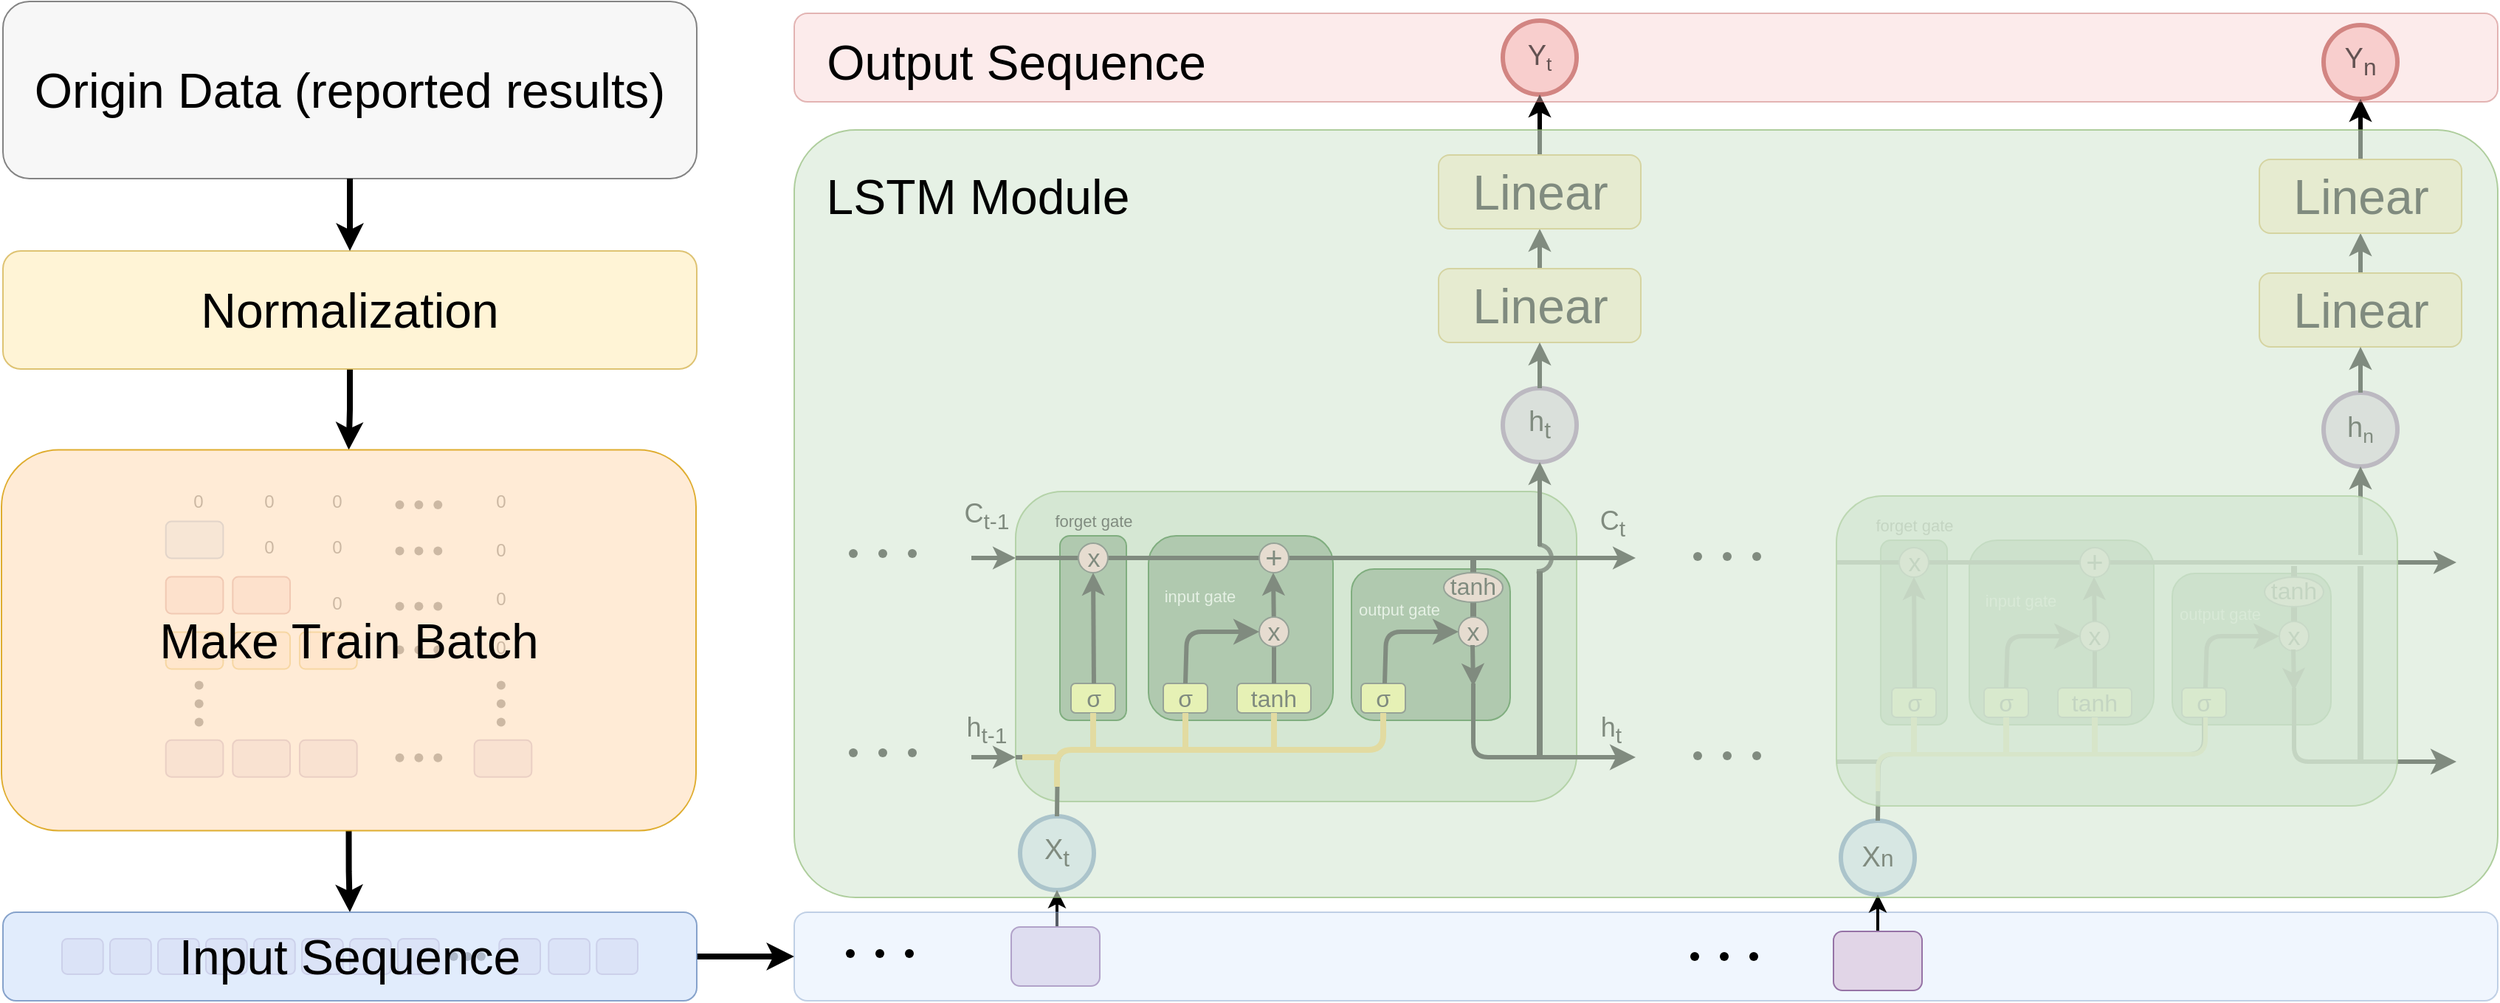 <mxfile version="20.6.2" type="device"><diagram id="hNdf0K-Sb8oXpShK9BzC" name="第 1 页"><mxGraphModel dx="3042" dy="1273" grid="0" gridSize="10" guides="1" tooltips="1" connect="1" arrows="1" fold="1" page="0" pageScale="1" pageWidth="827" pageHeight="1169" background="#ffffff" math="0" shadow="0"><root><mxCell id="0"/><mxCell id="1" parent="0"/><mxCell id="d2jVeHh-PrEry3t0IUqj-1" value="" style="rounded=1;whiteSpace=wrap;html=1;fillColor=#d5e8d4;strokeColor=#82b366;" vertex="1" parent="1"><mxGeometry x="-34" y="475" width="380" height="210" as="geometry"/></mxCell><mxCell id="d2jVeHh-PrEry3t0IUqj-2" value="&lt;font style=&quot;font-size: 19px;&quot;&gt;X&lt;sub&gt;t&lt;/sub&gt;&lt;/font&gt;" style="ellipse;whiteSpace=wrap;html=1;aspect=fixed;fillColor=#dae8fc;strokeColor=#6c8ebf;rounded=1;strokeWidth=3;" vertex="1" parent="1"><mxGeometry x="-31" y="695" width="50" height="50" as="geometry"/></mxCell><mxCell id="d2jVeHh-PrEry3t0IUqj-3" value="h&lt;sub&gt;t&lt;/sub&gt;" style="ellipse;whiteSpace=wrap;html=1;aspect=fixed;fontSize=19;fillColor=#e1d5e7;strokeColor=#9673a6;rounded=1;strokeWidth=3;" vertex="1" parent="1"><mxGeometry x="296" y="405" width="50" height="50" as="geometry"/></mxCell><mxCell id="d2jVeHh-PrEry3t0IUqj-4" value="" style="rounded=1;whiteSpace=wrap;html=1;fontSize=19;rotation=90;fillColor=#789b78;fontColor=#ffffff;strokeColor=#005700;" vertex="1" parent="1"><mxGeometry x="-44" y="545" width="125" height="45" as="geometry"/></mxCell><mxCell id="d2jVeHh-PrEry3t0IUqj-5" value="" style="rounded=1;whiteSpace=wrap;html=1;fontSize=19;rotation=90;fillColor=#789b78;fontColor=#ffffff;strokeColor=#005700;" vertex="1" parent="1"><mxGeometry x="56" y="505" width="125" height="125" as="geometry"/></mxCell><mxCell id="d2jVeHh-PrEry3t0IUqj-6" value="" style="rounded=1;whiteSpace=wrap;html=1;fontSize=19;rotation=90;fillColor=#789b78;fontColor=#ffffff;strokeColor=#005700;" vertex="1" parent="1"><mxGeometry x="196" y="525" width="102.5" height="107.5" as="geometry"/></mxCell><mxCell id="d2jVeHh-PrEry3t0IUqj-7" value="&lt;font style=&quot;font-size: 16px;&quot;&gt;σ&lt;/font&gt;" style="rounded=1;whiteSpace=wrap;html=1;fontSize=14;fillColor=#ffff88;strokeColor=#36393d;" vertex="1" parent="1"><mxGeometry x="3.5" y="605" width="30" height="20" as="geometry"/></mxCell><mxCell id="d2jVeHh-PrEry3t0IUqj-8" value="" style="endArrow=classic;html=1;rounded=1;fontSize=16;entryX=0.5;entryY=1;entryDx=0;entryDy=0;strokeWidth=3;" edge="1" parent="1" target="d2jVeHh-PrEry3t0IUqj-18"><mxGeometry width="50" height="50" relative="1" as="geometry"><mxPoint x="19" y="605" as="sourcePoint"/><mxPoint x="66" y="557.5" as="targetPoint"/></mxGeometry></mxCell><mxCell id="d2jVeHh-PrEry3t0IUqj-9" value="&lt;font style=&quot;font-size: 16px;&quot;&gt;σ&lt;/font&gt;" style="rounded=1;whiteSpace=wrap;html=1;fontSize=14;fillColor=#ffff88;strokeColor=#36393d;" vertex="1" parent="1"><mxGeometry x="66" y="605" width="30" height="20" as="geometry"/></mxCell><mxCell id="d2jVeHh-PrEry3t0IUqj-10" value="&lt;span style=&quot;font-size: 16px;&quot;&gt;tanh&lt;/span&gt;" style="rounded=1;whiteSpace=wrap;html=1;fontSize=14;fillColor=#ffff88;strokeColor=#36393d;" vertex="1" parent="1"><mxGeometry x="116" y="605" width="50" height="20" as="geometry"/></mxCell><mxCell id="d2jVeHh-PrEry3t0IUqj-11" value="&lt;font style=&quot;font-size: 16px;&quot;&gt;σ&lt;/font&gt;" style="rounded=1;whiteSpace=wrap;html=1;fontSize=14;fillColor=#ffff88;strokeColor=#36393d;" vertex="1" parent="1"><mxGeometry x="200" y="605" width="30" height="20" as="geometry"/></mxCell><mxCell id="d2jVeHh-PrEry3t0IUqj-12" value="" style="endArrow=classic;html=1;rounded=1;fontSize=16;entryX=0.5;entryY=1;entryDx=0;entryDy=0;strokeWidth=3;startArrow=none;" edge="1" parent="1" source="d2jVeHh-PrEry3t0IUqj-14"><mxGeometry width="50" height="50" relative="1" as="geometry"><mxPoint x="140.5" y="605" as="sourcePoint"/><mxPoint x="140.5" y="530" as="targetPoint"/></mxGeometry></mxCell><mxCell id="d2jVeHh-PrEry3t0IUqj-13" value="" style="endArrow=none;html=1;rounded=1;fontSize=16;entryX=0.5;entryY=1;entryDx=0;entryDy=0;strokeWidth=3;" edge="1" parent="1" target="d2jVeHh-PrEry3t0IUqj-14"><mxGeometry width="50" height="50" relative="1" as="geometry"><mxPoint x="141" y="605" as="sourcePoint"/><mxPoint x="140.5" y="530" as="targetPoint"/></mxGeometry></mxCell><mxCell id="d2jVeHh-PrEry3t0IUqj-14" value="&lt;font style=&quot;font-size: 17px;&quot;&gt;x&lt;/font&gt;" style="ellipse;whiteSpace=wrap;html=1;aspect=fixed;fontSize=19;fillColor=#ffcccc;strokeColor=#36393d;rounded=1;" vertex="1" parent="1"><mxGeometry x="131" y="560" width="20" height="20" as="geometry"/></mxCell><mxCell id="d2jVeHh-PrEry3t0IUqj-15" value="" style="endArrow=classic;html=1;rounded=1;strokeWidth=3;fontSize=17;exitX=0;exitY=0.5;exitDx=0;exitDy=0;startArrow=none;" edge="1" parent="1" source="d2jVeHh-PrEry3t0IUqj-18"><mxGeometry width="50" height="50" relative="1" as="geometry"><mxPoint x="-34" y="530" as="sourcePoint"/><mxPoint x="386" y="520" as="targetPoint"/></mxGeometry></mxCell><mxCell id="d2jVeHh-PrEry3t0IUqj-16" value="&lt;font style=&quot;font-size: 20px;&quot;&gt;+&lt;/font&gt;" style="ellipse;whiteSpace=wrap;html=1;aspect=fixed;fontSize=19;fillColor=#ffcccc;strokeColor=#36393d;rounded=1;" vertex="1" parent="1"><mxGeometry x="131" y="510" width="20" height="20" as="geometry"/></mxCell><mxCell id="d2jVeHh-PrEry3t0IUqj-17" value="" style="endArrow=none;html=1;rounded=1;strokeWidth=3;fontSize=17;entryX=0;entryY=0.5;entryDx=0;entryDy=0;" edge="1" parent="1" target="d2jVeHh-PrEry3t0IUqj-18"><mxGeometry width="50" height="50" relative="1" as="geometry"><mxPoint x="-34" y="520" as="sourcePoint"/><mxPoint x="6" y="515" as="targetPoint"/></mxGeometry></mxCell><mxCell id="d2jVeHh-PrEry3t0IUqj-18" value="&lt;font style=&quot;font-size: 17px;&quot;&gt;x&lt;/font&gt;" style="ellipse;whiteSpace=wrap;html=1;aspect=fixed;fontSize=19;fillColor=#ffcccc;strokeColor=#36393d;rounded=1;" vertex="1" parent="1"><mxGeometry x="8.5" y="510" width="20" height="20" as="geometry"/></mxCell><mxCell id="d2jVeHh-PrEry3t0IUqj-19" value="" style="endArrow=classic;html=1;rounded=1;strokeWidth=3;fontSize=17;entryX=0.5;entryY=1;entryDx=0;entryDy=0;" edge="1" parent="1" target="d2jVeHh-PrEry3t0IUqj-3"><mxGeometry width="50" height="50" relative="1" as="geometry"><mxPoint x="321" y="512" as="sourcePoint"/><mxPoint x="346" y="475" as="targetPoint"/></mxGeometry></mxCell><mxCell id="d2jVeHh-PrEry3t0IUqj-20" value="" style="line;strokeWidth=4;direction=south;html=1;fontSize=16;fillColor=#789b78;rounded=1;" vertex="1" parent="1"><mxGeometry x="271" y="521" width="10" height="43" as="geometry"/></mxCell><mxCell id="d2jVeHh-PrEry3t0IUqj-21" value="&lt;font style=&quot;font-size: 16px;&quot;&gt;tanh&lt;/font&gt;" style="ellipse;whiteSpace=wrap;html=1;fontSize=17;fillColor=#ffcccc;strokeColor=#36393d;rounded=1;" vertex="1" parent="1"><mxGeometry x="256" y="530" width="40" height="20" as="geometry"/></mxCell><mxCell id="d2jVeHh-PrEry3t0IUqj-22" value="&lt;font style=&quot;font-size: 17px;&quot;&gt;x&lt;/font&gt;" style="ellipse;whiteSpace=wrap;html=1;aspect=fixed;fontSize=19;fillColor=#ffcccc;strokeColor=#36393d;rounded=1;" vertex="1" parent="1"><mxGeometry x="266" y="560" width="20" height="20" as="geometry"/></mxCell><mxCell id="d2jVeHh-PrEry3t0IUqj-23" value="" style="endArrow=classic;html=1;rounded=1;endSize=8;startSize=8;strokeWidth=3;fontSize=16;movable=1;resizable=1;rotatable=1;deletable=1;editable=1;locked=0;connectable=1;exitX=0.5;exitY=0;exitDx=0;exitDy=0;entryX=0;entryY=0.5;entryDx=0;entryDy=0;" edge="1" parent="1" source="d2jVeHh-PrEry3t0IUqj-9" target="d2jVeHh-PrEry3t0IUqj-14"><mxGeometry width="50" height="50" relative="1" as="geometry"><mxPoint x="81" y="625" as="sourcePoint"/><mxPoint x="131" y="575" as="targetPoint"/><Array as="points"><mxPoint x="82" y="570"/></Array></mxGeometry></mxCell><mxCell id="d2jVeHh-PrEry3t0IUqj-24" value="" style="endArrow=classic;html=1;rounded=1;endSize=8;startSize=8;strokeWidth=3;fontSize=16;movable=1;resizable=1;rotatable=1;deletable=1;editable=1;locked=0;connectable=1;exitX=0.5;exitY=0;exitDx=0;exitDy=0;entryX=0;entryY=0.5;entryDx=0;entryDy=0;" edge="1" parent="1"><mxGeometry width="50" height="50" relative="1" as="geometry"><mxPoint x="216" y="605" as="sourcePoint"/><mxPoint x="266" y="570" as="targetPoint"/><Array as="points"><mxPoint x="217" y="570"/></Array></mxGeometry></mxCell><mxCell id="d2jVeHh-PrEry3t0IUqj-25" value="" style="endArrow=none;html=1;rounded=1;endSize=8;startSize=8;strokeWidth=3;fontSize=16;movable=1;resizable=1;rotatable=1;deletable=1;editable=1;locked=0;connectable=1;entryX=0.5;entryY=1;entryDx=0;entryDy=0;startArrow=none;startFill=0;endFill=0;" edge="1" parent="1" target="d2jVeHh-PrEry3t0IUqj-11"><mxGeometry width="50" height="50" relative="1" as="geometry"><mxPoint x="-6" y="695" as="sourcePoint"/><mxPoint x="43.5" y="650" as="targetPoint"/><Array as="points"><mxPoint x="-5.5" y="650"/><mxPoint x="215" y="650"/></Array></mxGeometry></mxCell><mxCell id="d2jVeHh-PrEry3t0IUqj-26" value="" style="line;strokeWidth=4;direction=south;html=1;perimeter=backbonePerimeter;points=[];outlineConnect=0;rounded=1;fontSize=16;fillColor=#f9cb58;strokeColor=#F7C955;perimeterSpacing=5;" vertex="1" parent="1"><mxGeometry x="13.5" y="625" width="10" height="24" as="geometry"/></mxCell><mxCell id="d2jVeHh-PrEry3t0IUqj-27" value="" style="line;strokeWidth=4;direction=south;html=1;perimeter=backbonePerimeter;points=[];outlineConnect=0;rounded=1;fontSize=16;fillColor=#f9cb58;strokeColor=#F7C955;perimeterSpacing=5;" vertex="1" parent="1"><mxGeometry x="76" y="625" width="10" height="24" as="geometry"/></mxCell><mxCell id="d2jVeHh-PrEry3t0IUqj-28" value="" style="line;strokeWidth=4;direction=south;html=1;perimeter=backbonePerimeter;points=[];outlineConnect=0;rounded=1;fontSize=16;fillColor=#f9cb58;strokeColor=#F7C955;perimeterSpacing=5;" vertex="1" parent="1"><mxGeometry x="136" y="625" width="10" height="24" as="geometry"/></mxCell><mxCell id="d2jVeHh-PrEry3t0IUqj-29" value="" style="endArrow=classic;html=1;rounded=1;strokeColor=#000000;strokeWidth=3;fontSize=16;elbow=vertical;" edge="1" parent="1"><mxGeometry width="50" height="50" relative="1" as="geometry"><mxPoint x="275.5" y="579" as="sourcePoint"/><mxPoint x="276" y="607" as="targetPoint"/></mxGeometry></mxCell><mxCell id="d2jVeHh-PrEry3t0IUqj-30" value="" style="edgeStyle=segmentEdgeStyle;endArrow=none;html=1;curved=0;rounded=1;endSize=8;startSize=8;strokeColor=#000000;strokeWidth=3;fontSize=16;elbow=vertical;horizontal=1;startArrow=none;startFill=1;endFill=0;" edge="1" parent="1" source="d2jVeHh-PrEry3t0IUqj-36"><mxGeometry width="50" height="50" relative="1" as="geometry"><mxPoint x="386" y="655" as="sourcePoint"/><mxPoint x="276" y="605" as="targetPoint"/><Array as="points"><mxPoint x="276" y="655"/></Array></mxGeometry></mxCell><mxCell id="d2jVeHh-PrEry3t0IUqj-31" value="" style="line;strokeWidth=4;direction=south;html=1;perimeter=backbonePerimeter;points=[];outlineConnect=0;rounded=1;strokeColor=#000000;fontSize=16;fillColor=#f9cb58;" vertex="1" parent="1"><mxGeometry x="316" y="529" width="10" height="125" as="geometry"/></mxCell><mxCell id="d2jVeHh-PrEry3t0IUqj-32" value="&lt;font style=&quot;font-size: 11px;&quot; color=&quot;#ffffff&quot;&gt;input gate&lt;/font&gt;" style="rounded=0;whiteSpace=wrap;html=1;strokeColor=none;strokeWidth=4;fontSize=16;fillColor=none;gradientColor=default;" vertex="1" parent="1"><mxGeometry x="51" y="536.25" width="80" height="15" as="geometry"/></mxCell><mxCell id="d2jVeHh-PrEry3t0IUqj-33" value="&lt;font style=&quot;font-size: 11px;&quot; color=&quot;#ffffff&quot;&gt;output gate&lt;/font&gt;" style="rounded=0;whiteSpace=wrap;html=1;strokeColor=none;strokeWidth=4;fontSize=16;fillColor=none;gradientColor=default;" vertex="1" parent="1"><mxGeometry x="186" y="545" width="80" height="15" as="geometry"/></mxCell><mxCell id="d2jVeHh-PrEry3t0IUqj-34" value="&lt;font style=&quot;font-size: 18px;&quot;&gt;C&lt;sub&gt;t&lt;/sub&gt;&lt;/font&gt;" style="text;html=1;align=center;verticalAlign=middle;resizable=0;points=[];autosize=1;strokeColor=none;fillColor=none;fontSize=11;fontColor=#000000;" vertex="1" parent="1"><mxGeometry x="350" y="477" width="40" height="40" as="geometry"/></mxCell><mxCell id="d2jVeHh-PrEry3t0IUqj-35" value="" style="edgeStyle=segmentEdgeStyle;endArrow=none;html=1;curved=0;rounded=1;endSize=8;startSize=8;strokeColor=#000000;strokeWidth=3;fontSize=16;elbow=vertical;horizontal=1;startArrow=classic;startFill=1;endFill=0;" edge="1" parent="1" target="d2jVeHh-PrEry3t0IUqj-36"><mxGeometry width="50" height="50" relative="1" as="geometry"><mxPoint x="386" y="655" as="sourcePoint"/><mxPoint x="276" y="605" as="targetPoint"/><Array as="points"><mxPoint x="346" y="655"/><mxPoint x="276" y="655"/></Array></mxGeometry></mxCell><mxCell id="d2jVeHh-PrEry3t0IUqj-36" value="&lt;font style=&quot;&quot;&gt;&lt;span style=&quot;font-size: 18px;&quot;&gt;h&lt;sub&gt;t&lt;/sub&gt;&lt;/span&gt;&lt;/font&gt;" style="text;html=1;align=center;verticalAlign=middle;resizable=0;points=[];autosize=1;strokeColor=none;fillColor=none;fontSize=11;fontColor=#000000;" vertex="1" parent="1"><mxGeometry x="349" y="617" width="40" height="40" as="geometry"/></mxCell><mxCell id="d2jVeHh-PrEry3t0IUqj-37" value="&lt;font style=&quot;font-size: 11px;&quot;&gt;forget gate&lt;/font&gt;" style="rounded=0;whiteSpace=wrap;html=1;strokeColor=none;strokeWidth=4;fontSize=16;fillColor=none;gradientColor=default;" vertex="1" parent="1"><mxGeometry x="-21.5" y="485" width="80" height="15" as="geometry"/></mxCell><mxCell id="d2jVeHh-PrEry3t0IUqj-51" value="" style="endArrow=classic;html=1;rounded=1;strokeWidth=3;fontSize=17;startArrow=none;" edge="1" parent="1"><mxGeometry width="50" height="50" relative="1" as="geometry"><mxPoint x="-64" y="520" as="sourcePoint"/><mxPoint x="-34" y="520" as="targetPoint"/></mxGeometry></mxCell><mxCell id="d2jVeHh-PrEry3t0IUqj-71" value="&lt;font style=&quot;font-size: 18px;&quot;&gt;C&lt;sub&gt;t-1&lt;/sub&gt;&lt;/font&gt;" style="text;html=1;align=center;verticalAlign=middle;resizable=0;points=[];autosize=1;strokeColor=none;fillColor=none;fontSize=11;fontColor=#000000;" vertex="1" parent="1"><mxGeometry x="-79" y="471.5" width="50" height="40" as="geometry"/></mxCell><mxCell id="d2jVeHh-PrEry3t0IUqj-72" value="&lt;font style=&quot;&quot;&gt;&lt;span style=&quot;font-size: 18px;&quot;&gt;h&lt;sub&gt;t-1&lt;/sub&gt;&lt;/span&gt;&lt;/font&gt;" style="text;html=1;align=center;verticalAlign=middle;resizable=0;points=[];autosize=1;strokeColor=none;fillColor=none;fontSize=11;fontColor=#000000;" vertex="1" parent="1"><mxGeometry x="-79" y="617" width="50" height="40" as="geometry"/></mxCell><mxCell id="d2jVeHh-PrEry3t0IUqj-74" value="" style="endArrow=classic;html=1;rounded=1;strokeColor=#000000;strokeWidth=3;fontSize=18;fontColor=#000000;elbow=vertical;endFill=1;" edge="1" parent="1"><mxGeometry width="50" height="50" relative="1" as="geometry"><mxPoint x="-64" y="655" as="sourcePoint"/><mxPoint x="-34" y="655" as="targetPoint"/></mxGeometry></mxCell><mxCell id="d2jVeHh-PrEry3t0IUqj-76" value="" style="endArrow=none;html=1;rounded=1;strokeColor=#000000;strokeWidth=3;fontSize=18;fontColor=#000000;elbow=vertical;" edge="1" parent="1"><mxGeometry width="50" height="50" relative="1" as="geometry"><mxPoint x="-34" y="655" as="sourcePoint"/><mxPoint x="-4" y="655" as="targetPoint"/></mxGeometry></mxCell><mxCell id="d2jVeHh-PrEry3t0IUqj-77" value="" style="endArrow=none;html=1;rounded=1;endSize=8;startSize=8;strokeWidth=4;fontSize=16;movable=1;resizable=1;rotatable=1;deletable=1;editable=1;locked=0;connectable=1;fillColor=#ffcc99;strokeColor=#F7C955;endFill=0;" edge="1" parent="1"><mxGeometry width="50" height="50" relative="1" as="geometry"><mxPoint x="-6" y="675" as="sourcePoint"/><mxPoint x="215" y="625" as="targetPoint"/><Array as="points"><mxPoint x="-6" y="650"/><mxPoint x="103" y="650"/><mxPoint x="215" y="650"/></Array></mxGeometry></mxCell><mxCell id="d2jVeHh-PrEry3t0IUqj-117" value="" style="line;strokeWidth=4;direction=west;html=1;perimeter=backbonePerimeter;points=[];outlineConnect=0;rounded=1;fontSize=16;fillColor=#f9cb58;strokeColor=#F7C955;perimeterSpacing=5;flipV=1;flipH=1;" vertex="1" parent="1"><mxGeometry x="-29.5" y="650" width="24" height="10" as="geometry"/></mxCell><mxCell id="d2jVeHh-PrEry3t0IUqj-136" value="" style="verticalLabelPosition=bottom;verticalAlign=top;html=1;shape=mxgraph.basic.arc;startAngle=0;endAngle=0.519;strokeWidth=3;opacity=80;aspect=fixed;" vertex="1" parent="1"><mxGeometry x="311" y="511" width="18" height="18" as="geometry"/></mxCell><mxCell id="d2jVeHh-PrEry3t0IUqj-207" value="" style="group" vertex="1" connectable="0" parent="1"><mxGeometry x="-720" y="143" width="470" height="120" as="geometry"/></mxCell><mxCell id="d2jVeHh-PrEry3t0IUqj-205" value="&lt;span style=&quot;color: rgb(0, 0, 0); font-size: 33px;&quot;&gt;Origin Data (reported results)&lt;/span&gt;" style="rounded=1;whiteSpace=wrap;html=1;fillColor=#f5f5f5;fontColor=#333333;strokeColor=#666666;opacity=80;" vertex="1" parent="d2jVeHh-PrEry3t0IUqj-207"><mxGeometry width="470.0" height="120" as="geometry"/></mxCell><mxCell id="d2jVeHh-PrEry3t0IUqj-217" style="edgeStyle=orthogonalEdgeStyle;rounded=0;orthogonalLoop=1;jettySize=auto;html=1;exitX=0.5;exitY=1;exitDx=0;exitDy=0;entryX=0.5;entryY=0;entryDx=0;entryDy=0;strokeWidth=4;fontSize=33;" edge="1" parent="1" source="d2jVeHh-PrEry3t0IUqj-212" target="d2jVeHh-PrEry3t0IUqj-213"><mxGeometry relative="1" as="geometry"/></mxCell><mxCell id="d2jVeHh-PrEry3t0IUqj-212" value="&lt;span style=&quot;&quot;&gt;Normalization&lt;/span&gt;" style="rounded=1;whiteSpace=wrap;html=1;fontSize=33;opacity=80;fillColor=#fff2cc;strokeColor=#d6b656;" vertex="1" parent="1"><mxGeometry x="-720" y="312" width="470" height="80" as="geometry"/></mxCell><mxCell id="d2jVeHh-PrEry3t0IUqj-154" value="" style="group" vertex="1" connectable="0" parent="1"><mxGeometry x="-670" y="770" width="390.0" height="40" as="geometry"/></mxCell><mxCell id="d2jVeHh-PrEry3t0IUqj-138" value="" style="rounded=1;whiteSpace=wrap;html=1;fillColor=#e1d5e7;strokeColor=#9673a6;" vertex="1" parent="d2jVeHh-PrEry3t0IUqj-154"><mxGeometry x="-10" y="8" width="27.857" height="24" as="geometry"/></mxCell><mxCell id="d2jVeHh-PrEry3t0IUqj-139" value="" style="rounded=1;whiteSpace=wrap;html=1;fillColor=#e1d5e7;strokeColor=#9673a6;" vertex="1" parent="d2jVeHh-PrEry3t0IUqj-154"><mxGeometry x="22.5" y="8" width="27.857" height="24" as="geometry"/></mxCell><mxCell id="d2jVeHh-PrEry3t0IUqj-140" value="" style="rounded=1;whiteSpace=wrap;html=1;fillColor=#e1d5e7;strokeColor=#9673a6;" vertex="1" parent="d2jVeHh-PrEry3t0IUqj-154"><mxGeometry x="55" y="8" width="27.857" height="24" as="geometry"/></mxCell><mxCell id="d2jVeHh-PrEry3t0IUqj-141" value="" style="rounded=1;whiteSpace=wrap;html=1;fillColor=#e1d5e7;strokeColor=#9673a6;" vertex="1" parent="d2jVeHh-PrEry3t0IUqj-154"><mxGeometry x="87.5" y="8" width="27.857" height="24" as="geometry"/></mxCell><mxCell id="d2jVeHh-PrEry3t0IUqj-142" value="" style="rounded=1;whiteSpace=wrap;html=1;fillColor=#e1d5e7;strokeColor=#9673a6;" vertex="1" parent="d2jVeHh-PrEry3t0IUqj-154"><mxGeometry x="120" y="8" width="27.857" height="24" as="geometry"/></mxCell><mxCell id="d2jVeHh-PrEry3t0IUqj-143" value="" style="rounded=1;whiteSpace=wrap;html=1;fillColor=#e1d5e7;strokeColor=#9673a6;" vertex="1" parent="d2jVeHh-PrEry3t0IUqj-154"><mxGeometry x="152.5" y="8" width="27.857" height="24" as="geometry"/></mxCell><mxCell id="d2jVeHh-PrEry3t0IUqj-144" value="" style="rounded=1;whiteSpace=wrap;html=1;fillColor=#e1d5e7;strokeColor=#9673a6;" vertex="1" parent="d2jVeHh-PrEry3t0IUqj-154"><mxGeometry x="185" y="8" width="27.857" height="24" as="geometry"/></mxCell><mxCell id="d2jVeHh-PrEry3t0IUqj-145" value="" style="rounded=1;whiteSpace=wrap;html=1;fillColor=#e1d5e7;strokeColor=#9673a6;" vertex="1" parent="d2jVeHh-PrEry3t0IUqj-154"><mxGeometry x="217.5" y="8" width="27.857" height="24" as="geometry"/></mxCell><mxCell id="d2jVeHh-PrEry3t0IUqj-146" value="" style="rounded=1;whiteSpace=wrap;html=1;fillColor=#e1d5e7;strokeColor=#9673a6;" vertex="1" parent="d2jVeHh-PrEry3t0IUqj-154"><mxGeometry x="286.143" y="8" width="27.857" height="24" as="geometry"/></mxCell><mxCell id="d2jVeHh-PrEry3t0IUqj-147" value="" style="rounded=1;whiteSpace=wrap;html=1;fillColor=#e1d5e7;strokeColor=#9673a6;" vertex="1" parent="d2jVeHh-PrEry3t0IUqj-154"><mxGeometry x="319.643" y="8" width="27.857" height="24" as="geometry"/></mxCell><mxCell id="d2jVeHh-PrEry3t0IUqj-148" value="" style="rounded=1;whiteSpace=wrap;html=1;fillColor=#e1d5e7;strokeColor=#9673a6;" vertex="1" parent="d2jVeHh-PrEry3t0IUqj-154"><mxGeometry x="352.143" y="8" width="27.857" height="24" as="geometry"/></mxCell><mxCell id="d2jVeHh-PrEry3t0IUqj-149" value="" style="shape=waypoint;sketch=0;size=6;pointerEvents=1;points=[];fillColor=none;resizable=0;rotatable=0;perimeter=centerPerimeter;snapToPoint=1;" vertex="1" parent="d2jVeHh-PrEry3t0IUqj-154"><mxGeometry x="235.357" width="40" height="40" as="geometry"/></mxCell><mxCell id="d2jVeHh-PrEry3t0IUqj-150" value="" style="shape=waypoint;sketch=0;size=6;pointerEvents=1;points=[];fillColor=none;resizable=0;rotatable=0;perimeter=centerPerimeter;snapToPoint=1;" vertex="1" parent="d2jVeHh-PrEry3t0IUqj-154"><mxGeometry x="244.643" width="40" height="40" as="geometry"/></mxCell><mxCell id="d2jVeHh-PrEry3t0IUqj-151" value="" style="shape=waypoint;sketch=0;size=6;pointerEvents=1;points=[];fillColor=none;resizable=0;rotatable=0;perimeter=centerPerimeter;snapToPoint=1;" vertex="1" parent="d2jVeHh-PrEry3t0IUqj-154"><mxGeometry x="253.929" width="40" height="40" as="geometry"/></mxCell><mxCell id="d2jVeHh-PrEry3t0IUqj-204" value="" style="group" vertex="1" connectable="0" parent="1"><mxGeometry x="-609.648" y="464.003" width="247.797" height="211.375" as="geometry"/></mxCell><mxCell id="d2jVeHh-PrEry3t0IUqj-157" value="" style="rounded=1;whiteSpace=wrap;html=1;fillColor=#dae8fc;strokeColor=#6c8ebf;" vertex="1" parent="d2jVeHh-PrEry3t0IUqj-204"><mxGeometry y="31.25" width="38.838" height="25" as="geometry"/></mxCell><mxCell id="d2jVeHh-PrEry3t0IUqj-158" value="" style="rounded=1;whiteSpace=wrap;html=1;fillColor=#f8cecc;strokeColor=#b85450;" vertex="1" parent="d2jVeHh-PrEry3t0IUqj-204"><mxGeometry y="68.75" width="38.838" height="25" as="geometry"/></mxCell><mxCell id="d2jVeHh-PrEry3t0IUqj-159" value="" style="rounded=1;whiteSpace=wrap;html=1;fillColor=#f8cecc;strokeColor=#b85450;" vertex="1" parent="d2jVeHh-PrEry3t0IUqj-204"><mxGeometry x="45.311" y="68.75" width="38.838" height="25" as="geometry"/></mxCell><mxCell id="d2jVeHh-PrEry3t0IUqj-160" value="" style="rounded=1;whiteSpace=wrap;html=1;fillColor=#ffe6cc;strokeColor=#d79b00;" vertex="1" parent="d2jVeHh-PrEry3t0IUqj-204"><mxGeometry y="106.25" width="38.838" height="25" as="geometry"/></mxCell><mxCell id="d2jVeHh-PrEry3t0IUqj-161" value="" style="rounded=1;whiteSpace=wrap;html=1;fillColor=#ffe6cc;strokeColor=#d79b00;" vertex="1" parent="d2jVeHh-PrEry3t0IUqj-204"><mxGeometry x="45.311" y="106.25" width="38.838" height="25" as="geometry"/></mxCell><mxCell id="d2jVeHh-PrEry3t0IUqj-162" value="" style="rounded=1;whiteSpace=wrap;html=1;fillColor=#ffe6cc;strokeColor=#d79b00;" vertex="1" parent="d2jVeHh-PrEry3t0IUqj-204"><mxGeometry x="90.622" y="106.25" width="38.838" height="25" as="geometry"/></mxCell><mxCell id="d2jVeHh-PrEry3t0IUqj-163" value="" style="rounded=1;whiteSpace=wrap;html=1;fillColor=#e1d5e7;strokeColor=#9673a6;" vertex="1" parent="d2jVeHh-PrEry3t0IUqj-204"><mxGeometry y="179.375" width="38.838" height="25" as="geometry"/></mxCell><mxCell id="d2jVeHh-PrEry3t0IUqj-164" value="" style="rounded=1;whiteSpace=wrap;html=1;fillColor=#e1d5e7;strokeColor=#9673a6;" vertex="1" parent="d2jVeHh-PrEry3t0IUqj-204"><mxGeometry x="45.311" y="179.375" width="38.838" height="25" as="geometry"/></mxCell><mxCell id="d2jVeHh-PrEry3t0IUqj-165" value="" style="rounded=1;whiteSpace=wrap;html=1;fillColor=#e1d5e7;strokeColor=#9673a6;" vertex="1" parent="d2jVeHh-PrEry3t0IUqj-204"><mxGeometry x="90.622" y="179.375" width="38.838" height="25" as="geometry"/></mxCell><mxCell id="d2jVeHh-PrEry3t0IUqj-166" value="" style="shape=waypoint;sketch=0;size=6;pointerEvents=1;points=[];fillColor=none;resizable=0;rotatable=0;perimeter=centerPerimeter;snapToPoint=1;" vertex="1" parent="d2jVeHh-PrEry3t0IUqj-204"><mxGeometry x="2.473" y="122.25" width="40" height="40" as="geometry"/></mxCell><mxCell id="d2jVeHh-PrEry3t0IUqj-167" value="" style="shape=waypoint;sketch=0;size=6;pointerEvents=1;points=[];fillColor=none;resizable=0;rotatable=0;perimeter=centerPerimeter;snapToPoint=1;" vertex="1" parent="d2jVeHh-PrEry3t0IUqj-204"><mxGeometry x="2.473" y="134.75" width="40" height="40" as="geometry"/></mxCell><mxCell id="d2jVeHh-PrEry3t0IUqj-168" value="" style="shape=waypoint;sketch=0;size=6;pointerEvents=1;points=[];fillColor=none;resizable=0;rotatable=0;perimeter=centerPerimeter;snapToPoint=1;" vertex="1" parent="d2jVeHh-PrEry3t0IUqj-204"><mxGeometry x="2.473" y="147.25" width="40" height="40" as="geometry"/></mxCell><mxCell id="d2jVeHh-PrEry3t0IUqj-169" value="" style="shape=waypoint;sketch=0;size=6;pointerEvents=1;points=[];fillColor=none;resizable=0;rotatable=0;perimeter=centerPerimeter;snapToPoint=1;" vertex="1" parent="d2jVeHh-PrEry3t0IUqj-204"><mxGeometry x="138.407" y="171.375" width="40" height="40" as="geometry"/></mxCell><mxCell id="d2jVeHh-PrEry3t0IUqj-170" value="" style="shape=waypoint;sketch=0;size=6;pointerEvents=1;points=[];fillColor=none;resizable=0;rotatable=0;perimeter=centerPerimeter;snapToPoint=1;" vertex="1" parent="d2jVeHh-PrEry3t0IUqj-204"><mxGeometry x="151.353" y="171.375" width="40" height="40" as="geometry"/></mxCell><mxCell id="d2jVeHh-PrEry3t0IUqj-171" value="" style="shape=waypoint;sketch=0;size=6;pointerEvents=1;points=[];fillColor=none;resizable=0;rotatable=0;perimeter=centerPerimeter;snapToPoint=1;" vertex="1" parent="d2jVeHh-PrEry3t0IUqj-204"><mxGeometry x="164.299" y="171.375" width="40" height="40" as="geometry"/></mxCell><mxCell id="d2jVeHh-PrEry3t0IUqj-172" value="" style="rounded=1;whiteSpace=wrap;html=1;fillColor=#e1d5e7;strokeColor=#9673a6;" vertex="1" parent="d2jVeHh-PrEry3t0IUqj-204"><mxGeometry x="208.959" y="179.375" width="38.838" height="25" as="geometry"/></mxCell><mxCell id="d2jVeHh-PrEry3t0IUqj-174" value="0" style="text;html=1;align=center;verticalAlign=middle;resizable=0;points=[];autosize=1;strokeColor=none;fillColor=none;" vertex="1" parent="d2jVeHh-PrEry3t0IUqj-204"><mxGeometry x="55.021" y="34.375" width="30" height="30" as="geometry"/></mxCell><mxCell id="d2jVeHh-PrEry3t0IUqj-175" value="0" style="text;html=1;align=center;verticalAlign=middle;resizable=0;points=[];autosize=1;strokeColor=none;fillColor=none;" vertex="1" parent="d2jVeHh-PrEry3t0IUqj-204"><mxGeometry x="100.332" y="34.375" width="30" height="30" as="geometry"/></mxCell><mxCell id="d2jVeHh-PrEry3t0IUqj-176" value="0" style="text;html=1;align=center;verticalAlign=middle;resizable=0;points=[];autosize=1;strokeColor=none;fillColor=none;" vertex="1" parent="d2jVeHh-PrEry3t0IUqj-204"><mxGeometry x="100.332" y="71.875" width="30" height="30" as="geometry"/></mxCell><mxCell id="d2jVeHh-PrEry3t0IUqj-177" value="0" style="text;html=1;align=center;verticalAlign=middle;resizable=0;points=[];autosize=1;strokeColor=none;fillColor=none;" vertex="1" parent="d2jVeHh-PrEry3t0IUqj-204"><mxGeometry x="211.668" y="36" width="30" height="30" as="geometry"/></mxCell><mxCell id="d2jVeHh-PrEry3t0IUqj-178" value="0" style="text;html=1;align=center;verticalAlign=middle;resizable=0;points=[];autosize=1;strokeColor=none;fillColor=none;" vertex="1" parent="d2jVeHh-PrEry3t0IUqj-204"><mxGeometry x="211.668" y="69" width="30" height="30" as="geometry"/></mxCell><mxCell id="d2jVeHh-PrEry3t0IUqj-179" value="0" style="text;html=1;align=center;verticalAlign=middle;resizable=0;points=[];autosize=1;strokeColor=none;fillColor=none;" vertex="1" parent="d2jVeHh-PrEry3t0IUqj-204"><mxGeometry x="211.668" y="102.375" width="30" height="30" as="geometry"/></mxCell><mxCell id="d2jVeHh-PrEry3t0IUqj-180" value="" style="shape=waypoint;sketch=0;size=6;pointerEvents=1;points=[];fillColor=none;resizable=0;rotatable=0;perimeter=centerPerimeter;snapToPoint=1;" vertex="1" parent="d2jVeHh-PrEry3t0IUqj-204"><mxGeometry x="138.407" y="98.25" width="40" height="40" as="geometry"/></mxCell><mxCell id="d2jVeHh-PrEry3t0IUqj-181" value="" style="shape=waypoint;sketch=0;size=6;pointerEvents=1;points=[];fillColor=none;resizable=0;rotatable=0;perimeter=centerPerimeter;snapToPoint=1;" vertex="1" parent="d2jVeHh-PrEry3t0IUqj-204"><mxGeometry x="151.353" y="98.25" width="40" height="40" as="geometry"/></mxCell><mxCell id="d2jVeHh-PrEry3t0IUqj-182" value="" style="shape=waypoint;sketch=0;size=6;pointerEvents=1;points=[];fillColor=none;resizable=0;rotatable=0;perimeter=centerPerimeter;snapToPoint=1;" vertex="1" parent="d2jVeHh-PrEry3t0IUqj-204"><mxGeometry x="164.299" y="98.25" width="40" height="40" as="geometry"/></mxCell><mxCell id="d2jVeHh-PrEry3t0IUqj-183" value="" style="shape=waypoint;sketch=0;size=6;pointerEvents=1;points=[];fillColor=none;resizable=0;rotatable=0;perimeter=centerPerimeter;snapToPoint=1;" vertex="1" parent="d2jVeHh-PrEry3t0IUqj-204"><mxGeometry x="138.407" y="68.75" width="40" height="40" as="geometry"/></mxCell><mxCell id="d2jVeHh-PrEry3t0IUqj-184" value="" style="shape=waypoint;sketch=0;size=6;pointerEvents=1;points=[];fillColor=none;resizable=0;rotatable=0;perimeter=centerPerimeter;snapToPoint=1;" vertex="1" parent="d2jVeHh-PrEry3t0IUqj-204"><mxGeometry x="151.353" y="68.75" width="40" height="40" as="geometry"/></mxCell><mxCell id="d2jVeHh-PrEry3t0IUqj-185" value="" style="shape=waypoint;sketch=0;size=6;pointerEvents=1;points=[];fillColor=none;resizable=0;rotatable=0;perimeter=centerPerimeter;snapToPoint=1;" vertex="1" parent="d2jVeHh-PrEry3t0IUqj-204"><mxGeometry x="164.299" y="68.75" width="40" height="40" as="geometry"/></mxCell><mxCell id="d2jVeHh-PrEry3t0IUqj-186" value="" style="shape=waypoint;sketch=0;size=6;pointerEvents=1;points=[];fillColor=none;resizable=0;rotatable=0;perimeter=centerPerimeter;snapToPoint=1;" vertex="1" parent="d2jVeHh-PrEry3t0IUqj-204"><mxGeometry x="138.407" y="31.25" width="40" height="40" as="geometry"/></mxCell><mxCell id="d2jVeHh-PrEry3t0IUqj-187" value="" style="shape=waypoint;sketch=0;size=6;pointerEvents=1;points=[];fillColor=none;resizable=0;rotatable=0;perimeter=centerPerimeter;snapToPoint=1;" vertex="1" parent="d2jVeHh-PrEry3t0IUqj-204"><mxGeometry x="151.353" y="31.25" width="40" height="40" as="geometry"/></mxCell><mxCell id="d2jVeHh-PrEry3t0IUqj-188" value="" style="shape=waypoint;sketch=0;size=6;pointerEvents=1;points=[];fillColor=none;resizable=0;rotatable=0;perimeter=centerPerimeter;snapToPoint=1;" vertex="1" parent="d2jVeHh-PrEry3t0IUqj-204"><mxGeometry x="164.299" y="31.25" width="40" height="40" as="geometry"/></mxCell><mxCell id="d2jVeHh-PrEry3t0IUqj-189" value="" style="shape=waypoint;sketch=0;size=6;pointerEvents=1;points=[];fillColor=none;resizable=0;rotatable=0;perimeter=centerPerimeter;snapToPoint=1;" vertex="1" parent="d2jVeHh-PrEry3t0IUqj-204"><mxGeometry x="207.079" y="122.25" width="40" height="40" as="geometry"/></mxCell><mxCell id="d2jVeHh-PrEry3t0IUqj-190" value="" style="shape=waypoint;sketch=0;size=6;pointerEvents=1;points=[];fillColor=none;resizable=0;rotatable=0;perimeter=centerPerimeter;snapToPoint=1;" vertex="1" parent="d2jVeHh-PrEry3t0IUqj-204"><mxGeometry x="207.079" y="134.75" width="40" height="40" as="geometry"/></mxCell><mxCell id="d2jVeHh-PrEry3t0IUqj-191" value="" style="shape=waypoint;sketch=0;size=6;pointerEvents=1;points=[];fillColor=none;resizable=0;rotatable=0;perimeter=centerPerimeter;snapToPoint=1;" vertex="1" parent="d2jVeHh-PrEry3t0IUqj-204"><mxGeometry x="207.079" y="147.25" width="40" height="40" as="geometry"/></mxCell><mxCell id="d2jVeHh-PrEry3t0IUqj-195" value="0" style="text;html=1;align=center;verticalAlign=middle;resizable=0;points=[];autosize=1;strokeColor=none;fillColor=none;" vertex="1" parent="d2jVeHh-PrEry3t0IUqj-204"><mxGeometry x="55.021" y="3.125" width="30" height="30" as="geometry"/></mxCell><mxCell id="d2jVeHh-PrEry3t0IUqj-196" value="0" style="text;html=1;align=center;verticalAlign=middle;resizable=0;points=[];autosize=1;strokeColor=none;fillColor=none;" vertex="1" parent="d2jVeHh-PrEry3t0IUqj-204"><mxGeometry x="100.332" y="3.125" width="30" height="30" as="geometry"/></mxCell><mxCell id="d2jVeHh-PrEry3t0IUqj-197" value="0" style="text;html=1;align=center;verticalAlign=middle;resizable=0;points=[];autosize=1;strokeColor=none;fillColor=none;" vertex="1" parent="d2jVeHh-PrEry3t0IUqj-204"><mxGeometry x="211.668" y="3.125" width="30" height="30" as="geometry"/></mxCell><mxCell id="d2jVeHh-PrEry3t0IUqj-198" value="" style="shape=waypoint;sketch=0;size=6;pointerEvents=1;points=[];fillColor=none;resizable=0;rotatable=0;perimeter=centerPerimeter;snapToPoint=1;" vertex="1" parent="d2jVeHh-PrEry3t0IUqj-204"><mxGeometry x="138.407" width="40" height="40" as="geometry"/></mxCell><mxCell id="d2jVeHh-PrEry3t0IUqj-199" value="" style="shape=waypoint;sketch=0;size=6;pointerEvents=1;points=[];fillColor=none;resizable=0;rotatable=0;perimeter=centerPerimeter;snapToPoint=1;" vertex="1" parent="d2jVeHh-PrEry3t0IUqj-204"><mxGeometry x="151.353" width="40" height="40" as="geometry"/></mxCell><mxCell id="d2jVeHh-PrEry3t0IUqj-200" value="" style="shape=waypoint;sketch=0;size=6;pointerEvents=1;points=[];fillColor=none;resizable=0;rotatable=0;perimeter=centerPerimeter;snapToPoint=1;" vertex="1" parent="d2jVeHh-PrEry3t0IUqj-204"><mxGeometry x="164.299" width="40" height="40" as="geometry"/></mxCell><mxCell id="d2jVeHh-PrEry3t0IUqj-201" value="0" style="text;html=1;align=center;verticalAlign=middle;resizable=0;points=[];autosize=1;strokeColor=none;fillColor=none;" vertex="1" parent="d2jVeHh-PrEry3t0IUqj-204"><mxGeometry x="6.473" y="3.125" width="30" height="30" as="geometry"/></mxCell><mxCell id="d2jVeHh-PrEry3t0IUqj-218" style="edgeStyle=orthogonalEdgeStyle;rounded=0;orthogonalLoop=1;jettySize=auto;html=1;exitX=0.5;exitY=1;exitDx=0;exitDy=0;entryX=0.5;entryY=0;entryDx=0;entryDy=0;strokeWidth=4;fontSize=33;" edge="1" parent="1" source="d2jVeHh-PrEry3t0IUqj-213" target="d2jVeHh-PrEry3t0IUqj-215"><mxGeometry relative="1" as="geometry"/></mxCell><mxCell id="d2jVeHh-PrEry3t0IUqj-213" value="Make Train Batch" style="rounded=1;whiteSpace=wrap;html=1;fontSize=33;opacity=80;fillColor=#ffe6cc;strokeColor=#d79b00;" vertex="1" parent="1"><mxGeometry x="-721" y="446.69" width="470.5" height="258" as="geometry"/></mxCell><mxCell id="d2jVeHh-PrEry3t0IUqj-235" style="edgeStyle=orthogonalEdgeStyle;rounded=0;orthogonalLoop=1;jettySize=auto;html=1;exitX=1;exitY=0.5;exitDx=0;exitDy=0;entryX=0;entryY=0.5;entryDx=0;entryDy=0;strokeWidth=4;fontSize=33;" edge="1" parent="1" source="d2jVeHh-PrEry3t0IUqj-215" target="d2jVeHh-PrEry3t0IUqj-234"><mxGeometry relative="1" as="geometry"/></mxCell><mxCell id="d2jVeHh-PrEry3t0IUqj-215" value="Input Sequence" style="rounded=1;whiteSpace=wrap;html=1;fontSize=33;opacity=80;fillColor=#dae8fc;strokeColor=#6c8ebf;" vertex="1" parent="1"><mxGeometry x="-720" y="760" width="470" height="60" as="geometry"/></mxCell><mxCell id="d2jVeHh-PrEry3t0IUqj-216" style="edgeStyle=orthogonalEdgeStyle;rounded=0;orthogonalLoop=1;jettySize=auto;html=1;exitX=0.5;exitY=1;exitDx=0;exitDy=0;entryX=0.5;entryY=0;entryDx=0;entryDy=0;fontSize=33;strokeWidth=4;" edge="1" parent="1" source="d2jVeHh-PrEry3t0IUqj-205" target="d2jVeHh-PrEry3t0IUqj-212"><mxGeometry relative="1" as="geometry"/></mxCell><mxCell id="d2jVeHh-PrEry3t0IUqj-231" style="edgeStyle=orthogonalEdgeStyle;rounded=0;orthogonalLoop=1;jettySize=auto;html=1;exitX=0.5;exitY=0;exitDx=0;exitDy=0;entryX=0.5;entryY=1;entryDx=0;entryDy=0;strokeWidth=2;fontSize=33;" edge="1" parent="1" source="d2jVeHh-PrEry3t0IUqj-222" target="d2jVeHh-PrEry3t0IUqj-2"><mxGeometry relative="1" as="geometry"/></mxCell><mxCell id="d2jVeHh-PrEry3t0IUqj-222" value="" style="rounded=1;whiteSpace=wrap;html=1;fillColor=#e1d5e7;strokeColor=#9673a6;" vertex="1" parent="1"><mxGeometry x="-37" y="770" width="60" height="40" as="geometry"/></mxCell><mxCell id="d2jVeHh-PrEry3t0IUqj-234" value="" style="rounded=1;whiteSpace=wrap;html=1;fontSize=33;opacity=40;fillColor=#dae8fc;strokeColor=#6c8ebf;" vertex="1" parent="1"><mxGeometry x="-184" y="760" width="1154" height="60" as="geometry"/></mxCell><mxCell id="d2jVeHh-PrEry3t0IUqj-281" value="" style="group" vertex="1" connectable="0" parent="1"><mxGeometry x="520" y="408" width="422" height="405" as="geometry"/></mxCell><mxCell id="d2jVeHh-PrEry3t0IUqj-242" value="&lt;font style=&quot;font-size: 19px;&quot;&gt;X&lt;/font&gt;&lt;font style=&quot;font-size: 15.833px;&quot;&gt;n&lt;/font&gt;" style="ellipse;whiteSpace=wrap;html=1;aspect=fixed;fillColor=#dae8fc;strokeColor=#6c8ebf;rounded=1;strokeWidth=3;" vertex="1" parent="d2jVeHh-PrEry3t0IUqj-281"><mxGeometry x="5" y="290" width="50" height="50" as="geometry"/></mxCell><mxCell id="d2jVeHh-PrEry3t0IUqj-243" value="h&lt;span style=&quot;font-size: 15.833px;&quot;&gt;&lt;sub&gt;n&lt;/sub&gt;&lt;/span&gt;" style="ellipse;whiteSpace=wrap;html=1;aspect=fixed;fontSize=19;fillColor=#e1d5e7;strokeColor=#9673a6;rounded=1;strokeWidth=3;" vertex="1" parent="d2jVeHh-PrEry3t0IUqj-281"><mxGeometry x="332" width="50" height="50" as="geometry"/></mxCell><mxCell id="d2jVeHh-PrEry3t0IUqj-244" value="" style="rounded=1;whiteSpace=wrap;html=1;fontSize=19;rotation=90;fillColor=#789b78;fontColor=#ffffff;strokeColor=#005700;" vertex="1" parent="d2jVeHh-PrEry3t0IUqj-281"><mxGeometry x="-8" y="140" width="125" height="45" as="geometry"/></mxCell><mxCell id="d2jVeHh-PrEry3t0IUqj-245" value="" style="rounded=1;whiteSpace=wrap;html=1;fontSize=19;rotation=90;fillColor=#789b78;fontColor=#ffffff;strokeColor=#005700;" vertex="1" parent="d2jVeHh-PrEry3t0IUqj-281"><mxGeometry x="92" y="100" width="125" height="125" as="geometry"/></mxCell><mxCell id="d2jVeHh-PrEry3t0IUqj-246" value="" style="rounded=1;whiteSpace=wrap;html=1;fontSize=19;rotation=90;fillColor=#789b78;fontColor=#ffffff;strokeColor=#005700;" vertex="1" parent="d2jVeHh-PrEry3t0IUqj-281"><mxGeometry x="232" y="120" width="102.5" height="107.5" as="geometry"/></mxCell><mxCell id="d2jVeHh-PrEry3t0IUqj-247" value="&lt;font style=&quot;font-size: 16px;&quot;&gt;σ&lt;/font&gt;" style="rounded=1;whiteSpace=wrap;html=1;fontSize=14;fillColor=#ffff88;strokeColor=#36393d;" vertex="1" parent="d2jVeHh-PrEry3t0IUqj-281"><mxGeometry x="39.5" y="200" width="30" height="20" as="geometry"/></mxCell><mxCell id="d2jVeHh-PrEry3t0IUqj-248" value="" style="endArrow=classic;html=1;rounded=1;fontSize=16;entryX=0.5;entryY=1;entryDx=0;entryDy=0;strokeWidth=3;" edge="1" parent="d2jVeHh-PrEry3t0IUqj-281" target="d2jVeHh-PrEry3t0IUqj-258"><mxGeometry width="50" height="50" relative="1" as="geometry"><mxPoint x="55" y="200" as="sourcePoint"/><mxPoint x="102" y="152.5" as="targetPoint"/></mxGeometry></mxCell><mxCell id="d2jVeHh-PrEry3t0IUqj-249" value="&lt;font style=&quot;font-size: 16px;&quot;&gt;σ&lt;/font&gt;" style="rounded=1;whiteSpace=wrap;html=1;fontSize=14;fillColor=#ffff88;strokeColor=#36393d;" vertex="1" parent="d2jVeHh-PrEry3t0IUqj-281"><mxGeometry x="102" y="200" width="30" height="20" as="geometry"/></mxCell><mxCell id="d2jVeHh-PrEry3t0IUqj-250" value="&lt;span style=&quot;font-size: 16px;&quot;&gt;tanh&lt;/span&gt;" style="rounded=1;whiteSpace=wrap;html=1;fontSize=14;fillColor=#ffff88;strokeColor=#36393d;" vertex="1" parent="d2jVeHh-PrEry3t0IUqj-281"><mxGeometry x="152" y="200" width="50" height="20" as="geometry"/></mxCell><mxCell id="d2jVeHh-PrEry3t0IUqj-251" value="&lt;font style=&quot;font-size: 16px;&quot;&gt;σ&lt;/font&gt;" style="rounded=1;whiteSpace=wrap;html=1;fontSize=14;fillColor=#ffff88;strokeColor=#36393d;" vertex="1" parent="d2jVeHh-PrEry3t0IUqj-281"><mxGeometry x="236" y="200" width="30" height="20" as="geometry"/></mxCell><mxCell id="d2jVeHh-PrEry3t0IUqj-252" value="" style="endArrow=classic;html=1;rounded=1;fontSize=16;entryX=0.5;entryY=1;entryDx=0;entryDy=0;strokeWidth=3;startArrow=none;" edge="1" parent="d2jVeHh-PrEry3t0IUqj-281" source="d2jVeHh-PrEry3t0IUqj-254"><mxGeometry width="50" height="50" relative="1" as="geometry"><mxPoint x="176.5" y="200" as="sourcePoint"/><mxPoint x="176.5" y="125" as="targetPoint"/></mxGeometry></mxCell><mxCell id="d2jVeHh-PrEry3t0IUqj-253" value="" style="endArrow=none;html=1;rounded=1;fontSize=16;entryX=0.5;entryY=1;entryDx=0;entryDy=0;strokeWidth=3;" edge="1" parent="d2jVeHh-PrEry3t0IUqj-281" target="d2jVeHh-PrEry3t0IUqj-254"><mxGeometry width="50" height="50" relative="1" as="geometry"><mxPoint x="177" y="200" as="sourcePoint"/><mxPoint x="176.5" y="125" as="targetPoint"/></mxGeometry></mxCell><mxCell id="d2jVeHh-PrEry3t0IUqj-254" value="&lt;font style=&quot;font-size: 17px;&quot;&gt;x&lt;/font&gt;" style="ellipse;whiteSpace=wrap;html=1;aspect=fixed;fontSize=19;fillColor=#ffcccc;strokeColor=#36393d;rounded=1;" vertex="1" parent="d2jVeHh-PrEry3t0IUqj-281"><mxGeometry x="167" y="155" width="20" height="20" as="geometry"/></mxCell><mxCell id="d2jVeHh-PrEry3t0IUqj-255" value="" style="endArrow=classic;html=1;rounded=1;strokeWidth=3;fontSize=17;exitX=0;exitY=0.5;exitDx=0;exitDy=0;startArrow=none;" edge="1" parent="d2jVeHh-PrEry3t0IUqj-281" source="d2jVeHh-PrEry3t0IUqj-258"><mxGeometry width="50" height="50" relative="1" as="geometry"><mxPoint x="2" y="125" as="sourcePoint"/><mxPoint x="422" y="115" as="targetPoint"/></mxGeometry></mxCell><mxCell id="d2jVeHh-PrEry3t0IUqj-256" value="&lt;font style=&quot;font-size: 20px;&quot;&gt;+&lt;/font&gt;" style="ellipse;whiteSpace=wrap;html=1;aspect=fixed;fontSize=19;fillColor=#ffcccc;strokeColor=#36393d;rounded=1;" vertex="1" parent="d2jVeHh-PrEry3t0IUqj-281"><mxGeometry x="167" y="105" width="20" height="20" as="geometry"/></mxCell><mxCell id="d2jVeHh-PrEry3t0IUqj-257" value="" style="endArrow=none;html=1;rounded=1;strokeWidth=3;fontSize=17;entryX=0;entryY=0.5;entryDx=0;entryDy=0;" edge="1" parent="d2jVeHh-PrEry3t0IUqj-281" target="d2jVeHh-PrEry3t0IUqj-258"><mxGeometry width="50" height="50" relative="1" as="geometry"><mxPoint x="2" y="115" as="sourcePoint"/><mxPoint x="42" y="110" as="targetPoint"/></mxGeometry></mxCell><mxCell id="d2jVeHh-PrEry3t0IUqj-258" value="&lt;font style=&quot;font-size: 17px;&quot;&gt;x&lt;/font&gt;" style="ellipse;whiteSpace=wrap;html=1;aspect=fixed;fontSize=19;fillColor=#ffcccc;strokeColor=#36393d;rounded=1;" vertex="1" parent="d2jVeHh-PrEry3t0IUqj-281"><mxGeometry x="44.5" y="105" width="20" height="20" as="geometry"/></mxCell><mxCell id="d2jVeHh-PrEry3t0IUqj-259" value="" style="endArrow=classic;html=1;rounded=1;strokeWidth=3;fontSize=17;entryX=0.5;entryY=1;entryDx=0;entryDy=0;" edge="1" parent="d2jVeHh-PrEry3t0IUqj-281" target="d2jVeHh-PrEry3t0IUqj-243"><mxGeometry width="50" height="50" relative="1" as="geometry"><mxPoint x="357" y="110" as="sourcePoint"/><mxPoint x="382" y="70" as="targetPoint"/></mxGeometry></mxCell><mxCell id="d2jVeHh-PrEry3t0IUqj-260" value="" style="line;strokeWidth=4;direction=south;html=1;fontSize=16;fillColor=#789b78;rounded=1;" vertex="1" parent="d2jVeHh-PrEry3t0IUqj-281"><mxGeometry x="307" y="117.5" width="10" height="42.5" as="geometry"/></mxCell><mxCell id="d2jVeHh-PrEry3t0IUqj-261" value="&lt;font style=&quot;font-size: 16px;&quot;&gt;tanh&lt;/font&gt;" style="ellipse;whiteSpace=wrap;html=1;fontSize=17;fillColor=#ffcccc;strokeColor=#36393d;rounded=1;" vertex="1" parent="d2jVeHh-PrEry3t0IUqj-281"><mxGeometry x="292" y="125" width="40" height="20" as="geometry"/></mxCell><mxCell id="d2jVeHh-PrEry3t0IUqj-262" value="&lt;font style=&quot;font-size: 17px;&quot;&gt;x&lt;/font&gt;" style="ellipse;whiteSpace=wrap;html=1;aspect=fixed;fontSize=19;fillColor=#ffcccc;strokeColor=#36393d;rounded=1;" vertex="1" parent="d2jVeHh-PrEry3t0IUqj-281"><mxGeometry x="302" y="155" width="20" height="20" as="geometry"/></mxCell><mxCell id="d2jVeHh-PrEry3t0IUqj-263" value="" style="endArrow=classic;html=1;rounded=1;endSize=8;startSize=8;strokeWidth=3;fontSize=16;movable=1;resizable=1;rotatable=1;deletable=1;editable=1;locked=0;connectable=1;exitX=0.5;exitY=0;exitDx=0;exitDy=0;entryX=0;entryY=0.5;entryDx=0;entryDy=0;" edge="1" parent="d2jVeHh-PrEry3t0IUqj-281" source="d2jVeHh-PrEry3t0IUqj-249" target="d2jVeHh-PrEry3t0IUqj-254"><mxGeometry width="50" height="50" relative="1" as="geometry"><mxPoint x="117" y="220" as="sourcePoint"/><mxPoint x="167" y="170" as="targetPoint"/><Array as="points"><mxPoint x="118" y="165"/></Array></mxGeometry></mxCell><mxCell id="d2jVeHh-PrEry3t0IUqj-264" value="" style="endArrow=classic;html=1;rounded=1;endSize=8;startSize=8;strokeWidth=3;fontSize=16;movable=1;resizable=1;rotatable=1;deletable=1;editable=1;locked=0;connectable=1;exitX=0.5;exitY=0;exitDx=0;exitDy=0;entryX=0;entryY=0.5;entryDx=0;entryDy=0;" edge="1" parent="d2jVeHh-PrEry3t0IUqj-281"><mxGeometry width="50" height="50" relative="1" as="geometry"><mxPoint x="252" y="200" as="sourcePoint"/><mxPoint x="302" y="165" as="targetPoint"/><Array as="points"><mxPoint x="253" y="165"/></Array></mxGeometry></mxCell><mxCell id="d2jVeHh-PrEry3t0IUqj-265" value="" style="endArrow=none;html=1;rounded=1;endSize=8;startSize=8;strokeWidth=3;fontSize=16;movable=1;resizable=1;rotatable=1;deletable=1;editable=1;locked=0;connectable=1;entryX=0.5;entryY=1;entryDx=0;entryDy=0;startArrow=none;startFill=0;endFill=0;" edge="1" parent="d2jVeHh-PrEry3t0IUqj-281" target="d2jVeHh-PrEry3t0IUqj-251"><mxGeometry width="50" height="50" relative="1" as="geometry"><mxPoint x="30" y="290" as="sourcePoint"/><mxPoint x="79.5" y="245" as="targetPoint"/><Array as="points"><mxPoint x="30.5" y="245"/><mxPoint x="251" y="245"/></Array></mxGeometry></mxCell><mxCell id="d2jVeHh-PrEry3t0IUqj-266" value="" style="line;strokeWidth=4;direction=south;html=1;perimeter=backbonePerimeter;points=[];outlineConnect=0;rounded=1;fontSize=16;fillColor=#f9cb58;strokeColor=#F7C955;perimeterSpacing=5;" vertex="1" parent="d2jVeHh-PrEry3t0IUqj-281"><mxGeometry x="49.5" y="220" width="10" height="24" as="geometry"/></mxCell><mxCell id="d2jVeHh-PrEry3t0IUqj-267" value="" style="line;strokeWidth=4;direction=south;html=1;perimeter=backbonePerimeter;points=[];outlineConnect=0;rounded=1;fontSize=16;fillColor=#f9cb58;strokeColor=#F7C955;perimeterSpacing=5;" vertex="1" parent="d2jVeHh-PrEry3t0IUqj-281"><mxGeometry x="112" y="220" width="10" height="24" as="geometry"/></mxCell><mxCell id="d2jVeHh-PrEry3t0IUqj-268" value="" style="line;strokeWidth=4;direction=south;html=1;perimeter=backbonePerimeter;points=[];outlineConnect=0;rounded=1;fontSize=16;fillColor=#f9cb58;strokeColor=#F7C955;perimeterSpacing=5;" vertex="1" parent="d2jVeHh-PrEry3t0IUqj-281"><mxGeometry x="172" y="220" width="10" height="24" as="geometry"/></mxCell><mxCell id="d2jVeHh-PrEry3t0IUqj-269" value="" style="endArrow=classic;html=1;rounded=1;strokeColor=#000000;strokeWidth=3;fontSize=16;elbow=vertical;" edge="1" parent="d2jVeHh-PrEry3t0IUqj-281"><mxGeometry width="50" height="50" relative="1" as="geometry"><mxPoint x="311.5" y="174" as="sourcePoint"/><mxPoint x="312" y="202" as="targetPoint"/></mxGeometry></mxCell><mxCell id="d2jVeHh-PrEry3t0IUqj-270" value="" style="edgeStyle=segmentEdgeStyle;endArrow=none;html=1;curved=0;rounded=1;endSize=8;startSize=8;strokeColor=#000000;strokeWidth=3;fontSize=16;elbow=vertical;horizontal=1;startArrow=none;startFill=1;endFill=0;" edge="1" parent="d2jVeHh-PrEry3t0IUqj-281"><mxGeometry width="50" height="50" relative="1" as="geometry"><mxPoint x="389" y="250.0" as="sourcePoint"/><mxPoint x="312" y="200" as="targetPoint"/><Array as="points"><mxPoint x="312" y="250"/></Array></mxGeometry></mxCell><mxCell id="d2jVeHh-PrEry3t0IUqj-271" value="" style="line;strokeWidth=4;direction=south;html=1;perimeter=backbonePerimeter;points=[];outlineConnect=0;rounded=1;strokeColor=#000000;fontSize=16;fillColor=#f9cb58;" vertex="1" parent="d2jVeHh-PrEry3t0IUqj-281"><mxGeometry x="352" y="117.5" width="10" height="132.5" as="geometry"/></mxCell><mxCell id="d2jVeHh-PrEry3t0IUqj-272" value="&lt;font style=&quot;font-size: 11px;&quot; color=&quot;#ffffff&quot;&gt;input gate&lt;/font&gt;" style="rounded=0;whiteSpace=wrap;html=1;strokeColor=none;strokeWidth=4;fontSize=16;fillColor=none;gradientColor=default;" vertex="1" parent="d2jVeHh-PrEry3t0IUqj-281"><mxGeometry x="87" y="131.25" width="80" height="15" as="geometry"/></mxCell><mxCell id="d2jVeHh-PrEry3t0IUqj-273" value="&lt;font style=&quot;font-size: 11px;&quot; color=&quot;#ffffff&quot;&gt;output gate&lt;/font&gt;" style="rounded=0;whiteSpace=wrap;html=1;strokeColor=none;strokeWidth=4;fontSize=16;fillColor=none;gradientColor=default;" vertex="1" parent="d2jVeHh-PrEry3t0IUqj-281"><mxGeometry x="222" y="140" width="80" height="15" as="geometry"/></mxCell><mxCell id="d2jVeHh-PrEry3t0IUqj-274" value="" style="edgeStyle=segmentEdgeStyle;endArrow=none;html=1;curved=0;rounded=1;endSize=8;startSize=8;strokeColor=#000000;strokeWidth=3;fontSize=16;elbow=vertical;horizontal=1;startArrow=classic;startFill=1;endFill=0;" edge="1" parent="d2jVeHh-PrEry3t0IUqj-281"><mxGeometry width="50" height="50" relative="1" as="geometry"><mxPoint x="422" y="250" as="sourcePoint"/><mxPoint x="389" y="250.0" as="targetPoint"/><Array as="points"><mxPoint x="382" y="250"/><mxPoint x="312" y="250"/></Array></mxGeometry></mxCell><mxCell id="d2jVeHh-PrEry3t0IUqj-275" value="&lt;font style=&quot;font-size: 11px;&quot;&gt;forget gate&lt;/font&gt;" style="rounded=0;whiteSpace=wrap;html=1;strokeColor=none;strokeWidth=4;fontSize=16;fillColor=none;gradientColor=default;" vertex="1" parent="d2jVeHh-PrEry3t0IUqj-281"><mxGeometry x="14.5" y="80" width="80" height="15" as="geometry"/></mxCell><mxCell id="d2jVeHh-PrEry3t0IUqj-276" value="" style="endArrow=none;html=1;rounded=1;strokeColor=#000000;strokeWidth=3;fontSize=18;fontColor=#000000;elbow=vertical;" edge="1" parent="d2jVeHh-PrEry3t0IUqj-281"><mxGeometry width="50" height="50" relative="1" as="geometry"><mxPoint x="2" y="250" as="sourcePoint"/><mxPoint x="32" y="250" as="targetPoint"/></mxGeometry></mxCell><mxCell id="d2jVeHh-PrEry3t0IUqj-277" value="" style="endArrow=none;html=1;rounded=1;endSize=8;startSize=8;strokeWidth=3;fontSize=16;movable=1;resizable=1;rotatable=1;deletable=1;editable=1;locked=0;connectable=1;fillColor=#ffcc99;strokeColor=#F7C955;endFill=0;" edge="1" parent="d2jVeHh-PrEry3t0IUqj-281"><mxGeometry width="50" height="50" relative="1" as="geometry"><mxPoint x="30" y="270" as="sourcePoint"/><mxPoint x="252" y="220" as="targetPoint"/><Array as="points"><mxPoint x="30" y="245"/><mxPoint x="139" y="245"/><mxPoint x="252" y="245"/></Array></mxGeometry></mxCell><mxCell id="d2jVeHh-PrEry3t0IUqj-278" value="" style="rounded=1;whiteSpace=wrap;html=1;fillColor=#d5e8d4;strokeColor=#82b366;opacity=80;" vertex="1" parent="d2jVeHh-PrEry3t0IUqj-281"><mxGeometry x="2" y="70" width="380" height="210" as="geometry"/></mxCell><mxCell id="d2jVeHh-PrEry3t0IUqj-279" style="edgeStyle=orthogonalEdgeStyle;rounded=0;orthogonalLoop=1;jettySize=auto;html=1;exitX=0.5;exitY=0;exitDx=0;exitDy=0;entryX=0.5;entryY=1;entryDx=0;entryDy=0;strokeWidth=2;fontSize=33;" edge="1" parent="d2jVeHh-PrEry3t0IUqj-281" source="d2jVeHh-PrEry3t0IUqj-280" target="d2jVeHh-PrEry3t0IUqj-242"><mxGeometry relative="1" as="geometry"/></mxCell><mxCell id="d2jVeHh-PrEry3t0IUqj-280" value="" style="rounded=1;whiteSpace=wrap;html=1;fillColor=#e1d5e7;strokeColor=#9673a6;" vertex="1" parent="d2jVeHh-PrEry3t0IUqj-281"><mxGeometry y="365" width="60" height="40" as="geometry"/></mxCell><mxCell id="d2jVeHh-PrEry3t0IUqj-282" value="" style="group" vertex="1" connectable="0" parent="1"><mxGeometry x="408" y="499" width="80" height="40" as="geometry"/></mxCell><mxCell id="d2jVeHh-PrEry3t0IUqj-236" value="" style="shape=waypoint;sketch=0;size=6;pointerEvents=1;points=[];fillColor=none;resizable=0;rotatable=0;perimeter=centerPerimeter;snapToPoint=1;" vertex="1" parent="d2jVeHh-PrEry3t0IUqj-282"><mxGeometry width="40" height="40" as="geometry"/></mxCell><mxCell id="d2jVeHh-PrEry3t0IUqj-237" value="" style="shape=waypoint;sketch=0;size=6;pointerEvents=1;points=[];fillColor=none;resizable=0;rotatable=0;perimeter=centerPerimeter;snapToPoint=1;" vertex="1" parent="d2jVeHh-PrEry3t0IUqj-282"><mxGeometry x="20" width="40" height="40" as="geometry"/></mxCell><mxCell id="d2jVeHh-PrEry3t0IUqj-238" value="" style="shape=waypoint;sketch=0;size=6;pointerEvents=1;points=[];fillColor=none;resizable=0;rotatable=0;perimeter=centerPerimeter;snapToPoint=1;" vertex="1" parent="d2jVeHh-PrEry3t0IUqj-282"><mxGeometry x="40" width="40" height="40" as="geometry"/></mxCell><mxCell id="d2jVeHh-PrEry3t0IUqj-283" value="" style="group" vertex="1" connectable="0" parent="1"><mxGeometry x="408" y="634" width="80" height="40" as="geometry"/></mxCell><mxCell id="d2jVeHh-PrEry3t0IUqj-239" value="" style="shape=waypoint;sketch=0;size=6;pointerEvents=1;points=[];fillColor=none;resizable=0;rotatable=0;perimeter=centerPerimeter;snapToPoint=1;" vertex="1" parent="d2jVeHh-PrEry3t0IUqj-283"><mxGeometry width="40" height="40" as="geometry"/></mxCell><mxCell id="d2jVeHh-PrEry3t0IUqj-240" value="" style="shape=waypoint;sketch=0;size=6;pointerEvents=1;points=[];fillColor=none;resizable=0;rotatable=0;perimeter=centerPerimeter;snapToPoint=1;" vertex="1" parent="d2jVeHh-PrEry3t0IUqj-283"><mxGeometry x="20" width="40" height="40" as="geometry"/></mxCell><mxCell id="d2jVeHh-PrEry3t0IUqj-241" value="" style="shape=waypoint;sketch=0;size=6;pointerEvents=1;points=[];fillColor=none;resizable=0;rotatable=0;perimeter=centerPerimeter;snapToPoint=1;" vertex="1" parent="d2jVeHh-PrEry3t0IUqj-283"><mxGeometry x="40" width="40" height="40" as="geometry"/></mxCell><mxCell id="d2jVeHh-PrEry3t0IUqj-284" value="" style="group" vertex="1" connectable="0" parent="1"><mxGeometry x="406" y="770" width="80" height="40" as="geometry"/></mxCell><mxCell id="d2jVeHh-PrEry3t0IUqj-285" value="" style="shape=waypoint;sketch=0;size=6;pointerEvents=1;points=[];fillColor=none;resizable=0;rotatable=0;perimeter=centerPerimeter;snapToPoint=1;" vertex="1" parent="d2jVeHh-PrEry3t0IUqj-284"><mxGeometry width="40" height="40" as="geometry"/></mxCell><mxCell id="d2jVeHh-PrEry3t0IUqj-286" value="" style="shape=waypoint;sketch=0;size=6;pointerEvents=1;points=[];fillColor=none;resizable=0;rotatable=0;perimeter=centerPerimeter;snapToPoint=1;" vertex="1" parent="d2jVeHh-PrEry3t0IUqj-284"><mxGeometry x="20" width="40" height="40" as="geometry"/></mxCell><mxCell id="d2jVeHh-PrEry3t0IUqj-287" value="" style="shape=waypoint;sketch=0;size=6;pointerEvents=1;points=[];fillColor=none;resizable=0;rotatable=0;perimeter=centerPerimeter;snapToPoint=1;" vertex="1" parent="d2jVeHh-PrEry3t0IUqj-284"><mxGeometry x="40" width="40" height="40" as="geometry"/></mxCell><mxCell id="d2jVeHh-PrEry3t0IUqj-288" value="Y&lt;sub&gt;n&lt;/sub&gt;" style="ellipse;whiteSpace=wrap;html=1;aspect=fixed;fontSize=19;fillColor=#f8cecc;strokeColor=#b85450;rounded=1;strokeWidth=3;" vertex="1" parent="1"><mxGeometry x="852" y="159" width="50" height="50" as="geometry"/></mxCell><mxCell id="d2jVeHh-PrEry3t0IUqj-291" value="" style="group" vertex="1" connectable="0" parent="1"><mxGeometry x="-164" y="497" width="80" height="40" as="geometry"/></mxCell><mxCell id="d2jVeHh-PrEry3t0IUqj-292" value="" style="shape=waypoint;sketch=0;size=6;pointerEvents=1;points=[];fillColor=none;resizable=0;rotatable=0;perimeter=centerPerimeter;snapToPoint=1;" vertex="1" parent="d2jVeHh-PrEry3t0IUqj-291"><mxGeometry width="40" height="40" as="geometry"/></mxCell><mxCell id="d2jVeHh-PrEry3t0IUqj-293" value="" style="shape=waypoint;sketch=0;size=6;pointerEvents=1;points=[];fillColor=none;resizable=0;rotatable=0;perimeter=centerPerimeter;snapToPoint=1;" vertex="1" parent="d2jVeHh-PrEry3t0IUqj-291"><mxGeometry x="20" width="40" height="40" as="geometry"/></mxCell><mxCell id="d2jVeHh-PrEry3t0IUqj-294" value="" style="shape=waypoint;sketch=0;size=6;pointerEvents=1;points=[];fillColor=none;resizable=0;rotatable=0;perimeter=centerPerimeter;snapToPoint=1;" vertex="1" parent="d2jVeHh-PrEry3t0IUqj-291"><mxGeometry x="40" width="40" height="40" as="geometry"/></mxCell><mxCell id="d2jVeHh-PrEry3t0IUqj-295" value="" style="group" vertex="1" connectable="0" parent="1"><mxGeometry x="-164" y="632" width="80" height="40" as="geometry"/></mxCell><mxCell id="d2jVeHh-PrEry3t0IUqj-296" value="" style="shape=waypoint;sketch=0;size=6;pointerEvents=1;points=[];fillColor=none;resizable=0;rotatable=0;perimeter=centerPerimeter;snapToPoint=1;" vertex="1" parent="d2jVeHh-PrEry3t0IUqj-295"><mxGeometry width="40" height="40" as="geometry"/></mxCell><mxCell id="d2jVeHh-PrEry3t0IUqj-297" value="" style="shape=waypoint;sketch=0;size=6;pointerEvents=1;points=[];fillColor=none;resizable=0;rotatable=0;perimeter=centerPerimeter;snapToPoint=1;" vertex="1" parent="d2jVeHh-PrEry3t0IUqj-295"><mxGeometry x="20" width="40" height="40" as="geometry"/></mxCell><mxCell id="d2jVeHh-PrEry3t0IUqj-298" value="" style="shape=waypoint;sketch=0;size=6;pointerEvents=1;points=[];fillColor=none;resizable=0;rotatable=0;perimeter=centerPerimeter;snapToPoint=1;" vertex="1" parent="d2jVeHh-PrEry3t0IUqj-295"><mxGeometry x="40" width="40" height="40" as="geometry"/></mxCell><mxCell id="d2jVeHh-PrEry3t0IUqj-299" value="" style="group" vertex="1" connectable="0" parent="1"><mxGeometry x="-166" y="768" width="80" height="40" as="geometry"/></mxCell><mxCell id="d2jVeHh-PrEry3t0IUqj-300" value="" style="shape=waypoint;sketch=0;size=6;pointerEvents=1;points=[];fillColor=none;resizable=0;rotatable=0;perimeter=centerPerimeter;snapToPoint=1;" vertex="1" parent="d2jVeHh-PrEry3t0IUqj-299"><mxGeometry width="40" height="40" as="geometry"/></mxCell><mxCell id="d2jVeHh-PrEry3t0IUqj-301" value="" style="shape=waypoint;sketch=0;size=6;pointerEvents=1;points=[];fillColor=none;resizable=0;rotatable=0;perimeter=centerPerimeter;snapToPoint=1;" vertex="1" parent="d2jVeHh-PrEry3t0IUqj-299"><mxGeometry x="20" width="40" height="40" as="geometry"/></mxCell><mxCell id="d2jVeHh-PrEry3t0IUqj-302" value="" style="shape=waypoint;sketch=0;size=6;pointerEvents=1;points=[];fillColor=none;resizable=0;rotatable=0;perimeter=centerPerimeter;snapToPoint=1;" vertex="1" parent="d2jVeHh-PrEry3t0IUqj-299"><mxGeometry x="40" width="40" height="40" as="geometry"/></mxCell><mxCell id="d2jVeHh-PrEry3t0IUqj-316" style="edgeStyle=orthogonalEdgeStyle;rounded=0;orthogonalLoop=1;jettySize=auto;html=1;exitX=0.5;exitY=0;exitDx=0;exitDy=0;strokeWidth=3;fontSize=33;" edge="1" parent="1" source="d2jVeHh-PrEry3t0IUqj-303" target="d2jVeHh-PrEry3t0IUqj-315"><mxGeometry relative="1" as="geometry"/></mxCell><mxCell id="d2jVeHh-PrEry3t0IUqj-303" value="Linear" style="rounded=1;whiteSpace=wrap;html=1;fontSize=33;fillColor=#fff2cc;strokeColor=#d6b656;" vertex="1" parent="1"><mxGeometry x="808.5" y="327" width="137" height="50" as="geometry"/></mxCell><mxCell id="d2jVeHh-PrEry3t0IUqj-308" style="edgeStyle=orthogonalEdgeStyle;rounded=0;orthogonalLoop=1;jettySize=auto;html=1;exitX=0.5;exitY=0;exitDx=0;exitDy=0;entryX=0.5;entryY=1;entryDx=0;entryDy=0;strokeWidth=3;fontSize=33;" edge="1" parent="1" source="d2jVeHh-PrEry3t0IUqj-243" target="d2jVeHh-PrEry3t0IUqj-303"><mxGeometry relative="1" as="geometry"/></mxCell><mxCell id="d2jVeHh-PrEry3t0IUqj-317" style="edgeStyle=orthogonalEdgeStyle;rounded=0;orthogonalLoop=1;jettySize=auto;html=1;exitX=0.5;exitY=0;exitDx=0;exitDy=0;entryX=0.5;entryY=1;entryDx=0;entryDy=0;strokeWidth=3;fontSize=33;" edge="1" parent="1" source="d2jVeHh-PrEry3t0IUqj-315" target="d2jVeHh-PrEry3t0IUqj-288"><mxGeometry relative="1" as="geometry"/></mxCell><mxCell id="d2jVeHh-PrEry3t0IUqj-315" value="Linear" style="rounded=1;whiteSpace=wrap;html=1;fontSize=33;fillColor=#fff2cc;strokeColor=#d6b656;" vertex="1" parent="1"><mxGeometry x="808.5" y="250" width="137" height="50" as="geometry"/></mxCell><mxCell id="d2jVeHh-PrEry3t0IUqj-318" value="Y&lt;span style=&quot;font-size: 15.833px;&quot;&gt;&lt;sub&gt;t&lt;/sub&gt;&lt;/span&gt;" style="ellipse;whiteSpace=wrap;html=1;aspect=fixed;fontSize=19;fillColor=#f8cecc;strokeColor=#b85450;rounded=1;strokeWidth=3;" vertex="1" parent="1"><mxGeometry x="296" y="156" width="50" height="50" as="geometry"/></mxCell><mxCell id="d2jVeHh-PrEry3t0IUqj-319" style="edgeStyle=orthogonalEdgeStyle;rounded=0;orthogonalLoop=1;jettySize=auto;html=1;exitX=0.5;exitY=0;exitDx=0;exitDy=0;strokeWidth=3;fontSize=33;" edge="1" parent="1" source="d2jVeHh-PrEry3t0IUqj-320" target="d2jVeHh-PrEry3t0IUqj-323"><mxGeometry relative="1" as="geometry"/></mxCell><mxCell id="d2jVeHh-PrEry3t0IUqj-320" value="Linear" style="rounded=1;whiteSpace=wrap;html=1;fontSize=33;fillColor=#fff2cc;strokeColor=#d6b656;" vertex="1" parent="1"><mxGeometry x="252.5" y="324" width="137" height="50" as="geometry"/></mxCell><mxCell id="d2jVeHh-PrEry3t0IUqj-321" style="edgeStyle=orthogonalEdgeStyle;rounded=0;orthogonalLoop=1;jettySize=auto;html=1;exitX=0.5;exitY=0;exitDx=0;exitDy=0;entryX=0.5;entryY=1;entryDx=0;entryDy=0;strokeWidth=3;fontSize=33;" edge="1" parent="1" target="d2jVeHh-PrEry3t0IUqj-320"><mxGeometry relative="1" as="geometry"><mxPoint x="321" y="405" as="sourcePoint"/></mxGeometry></mxCell><mxCell id="d2jVeHh-PrEry3t0IUqj-322" style="edgeStyle=orthogonalEdgeStyle;rounded=0;orthogonalLoop=1;jettySize=auto;html=1;exitX=0.5;exitY=0;exitDx=0;exitDy=0;entryX=0.5;entryY=1;entryDx=0;entryDy=0;strokeWidth=3;fontSize=33;" edge="1" parent="1" source="d2jVeHh-PrEry3t0IUqj-323" target="d2jVeHh-PrEry3t0IUqj-318"><mxGeometry relative="1" as="geometry"/></mxCell><mxCell id="d2jVeHh-PrEry3t0IUqj-323" value="Linear" style="rounded=1;whiteSpace=wrap;html=1;fontSize=33;fillColor=#fff2cc;strokeColor=#d6b656;" vertex="1" parent="1"><mxGeometry x="252.5" y="247" width="137" height="50" as="geometry"/></mxCell><mxCell id="d2jVeHh-PrEry3t0IUqj-304" value="" style="rounded=1;whiteSpace=wrap;html=1;fontSize=33;fillColor=#d5e8d4;strokeColor=#82b366;opacity=60;arcSize=8;" vertex="1" parent="1"><mxGeometry x="-184" y="230" width="1154" height="520" as="geometry"/></mxCell><mxCell id="d2jVeHh-PrEry3t0IUqj-305" value="LSTM Module" style="text;html=1;align=center;verticalAlign=middle;resizable=0;points=[];autosize=1;strokeColor=none;fillColor=none;fontSize=33;" vertex="1" parent="1"><mxGeometry x="-172" y="249" width="223" height="52" as="geometry"/></mxCell><mxCell id="d2jVeHh-PrEry3t0IUqj-324" value="" style="rounded=1;whiteSpace=wrap;html=1;fontSize=33;opacity=40;fillColor=#f8cecc;strokeColor=#b85450;" vertex="1" parent="1"><mxGeometry x="-184" y="151" width="1154" height="60" as="geometry"/></mxCell><mxCell id="d2jVeHh-PrEry3t0IUqj-325" value="Output Sequence" style="text;html=1;align=center;verticalAlign=middle;resizable=0;points=[];autosize=1;strokeColor=none;fillColor=none;fontSize=33;" vertex="1" parent="1"><mxGeometry x="-174" y="159" width="280" height="50" as="geometry"/></mxCell></root></mxGraphModel></diagram></mxfile>